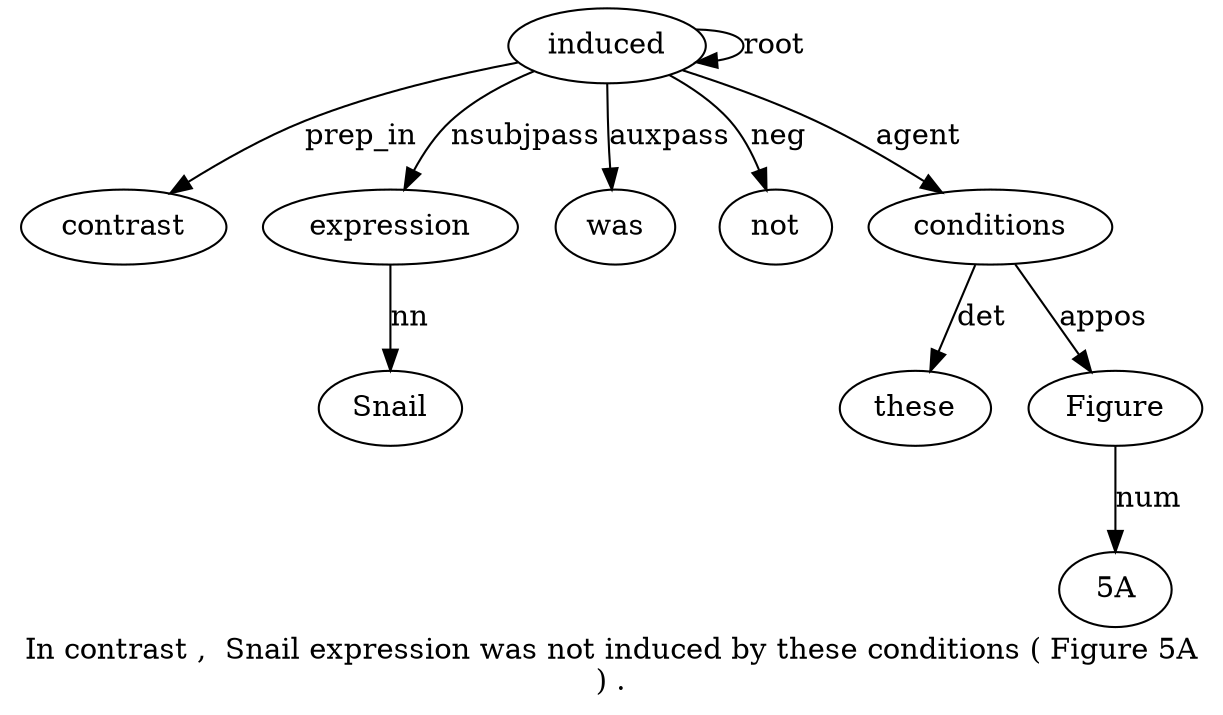digraph "In contrast ,  Snail expression was not induced by these conditions ( Figure 5A ) ." {
label="In contrast ,  Snail expression was not induced by these conditions ( Figure 5A
) .";
induced8 [style=filled, fillcolor=white, label=induced];
contrast2 [style=filled, fillcolor=white, label=contrast];
induced8 -> contrast2  [label=prep_in];
expression5 [style=filled, fillcolor=white, label=expression];
Snail4 [style=filled, fillcolor=white, label=Snail];
expression5 -> Snail4  [label=nn];
induced8 -> expression5  [label=nsubjpass];
was6 [style=filled, fillcolor=white, label=was];
induced8 -> was6  [label=auxpass];
not7 [style=filled, fillcolor=white, label=not];
induced8 -> not7  [label=neg];
induced8 -> induced8  [label=root];
conditions11 [style=filled, fillcolor=white, label=conditions];
these10 [style=filled, fillcolor=white, label=these];
conditions11 -> these10  [label=det];
induced8 -> conditions11  [label=agent];
Figure13 [style=filled, fillcolor=white, label=Figure];
conditions11 -> Figure13  [label=appos];
"5A14" [style=filled, fillcolor=white, label="5A"];
Figure13 -> "5A14"  [label=num];
}
